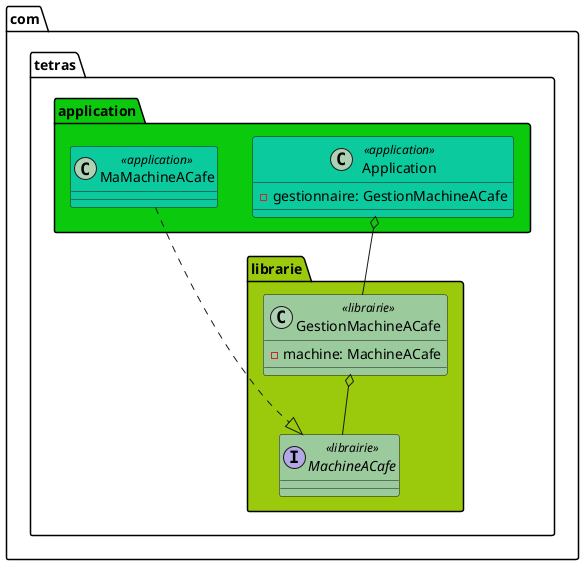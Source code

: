 @startuml Singleton

skinparam class {
    BackgroundColor<<librairie>> #9bca9d
    BackgroundColor<<application>> #0bca9d
}

package "com.tetras.librarie" #9bca0d {
    interface MachineACafe <<librairie>> 

    class GestionMachineACafe <<librairie>> {
        - machine: MachineACafe
    }
}

package "com.tetras.application" #0bca0d {
    class MaMachineACafe <<application>> 
    class Application <<application>> {
        - gestionnaire: GestionMachineACafe
    }
}

MaMachineACafe ..|> MachineACafe

Application o-- GestionMachineACafe
GestionMachineACafe o-- MachineACafe

@enduml